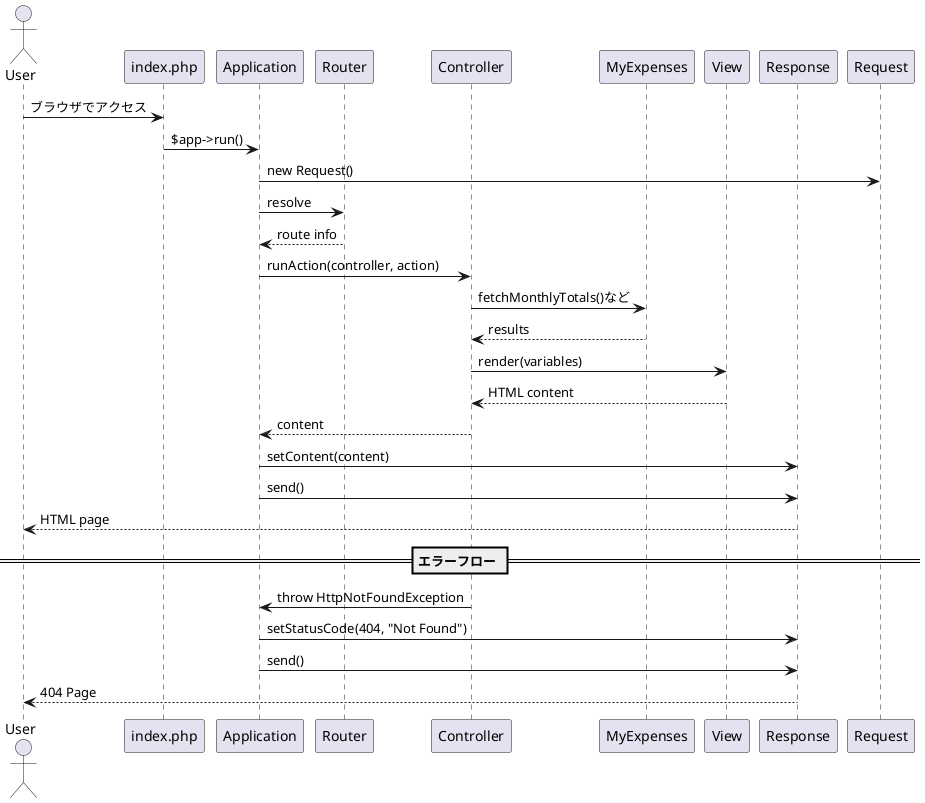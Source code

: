 @startuml
actor User
participant "index.php" as Web
participant "Application" as App
participant "Router" as Router
participant "Controller" as Control
participant "MyExpenses" as Model
participant "View" as View
participant "Response" as Response
participant "Request"

User -> Web: ブラウザでアクセス
Web -> App: $app->run()
App -> Request: new Request()
App -> Router: resolve
Router --> App: route info
App -> Control: runAction(controller, action)
Control -> Model: fetchMonthlyTotals()など
Model --> Control: results
Control -> View: render(variables)
View --> Control: HTML content
Control --> App: content
App -> Response: setContent(content)
App -> Response: send()
Response --> User: HTML page

== エラーフロー ==
Control -> App: throw HttpNotFoundException
App -> Response: setStatusCode(404, "Not Found")
App -> Response: send()
Response --> User: 404 Page
@enduml
